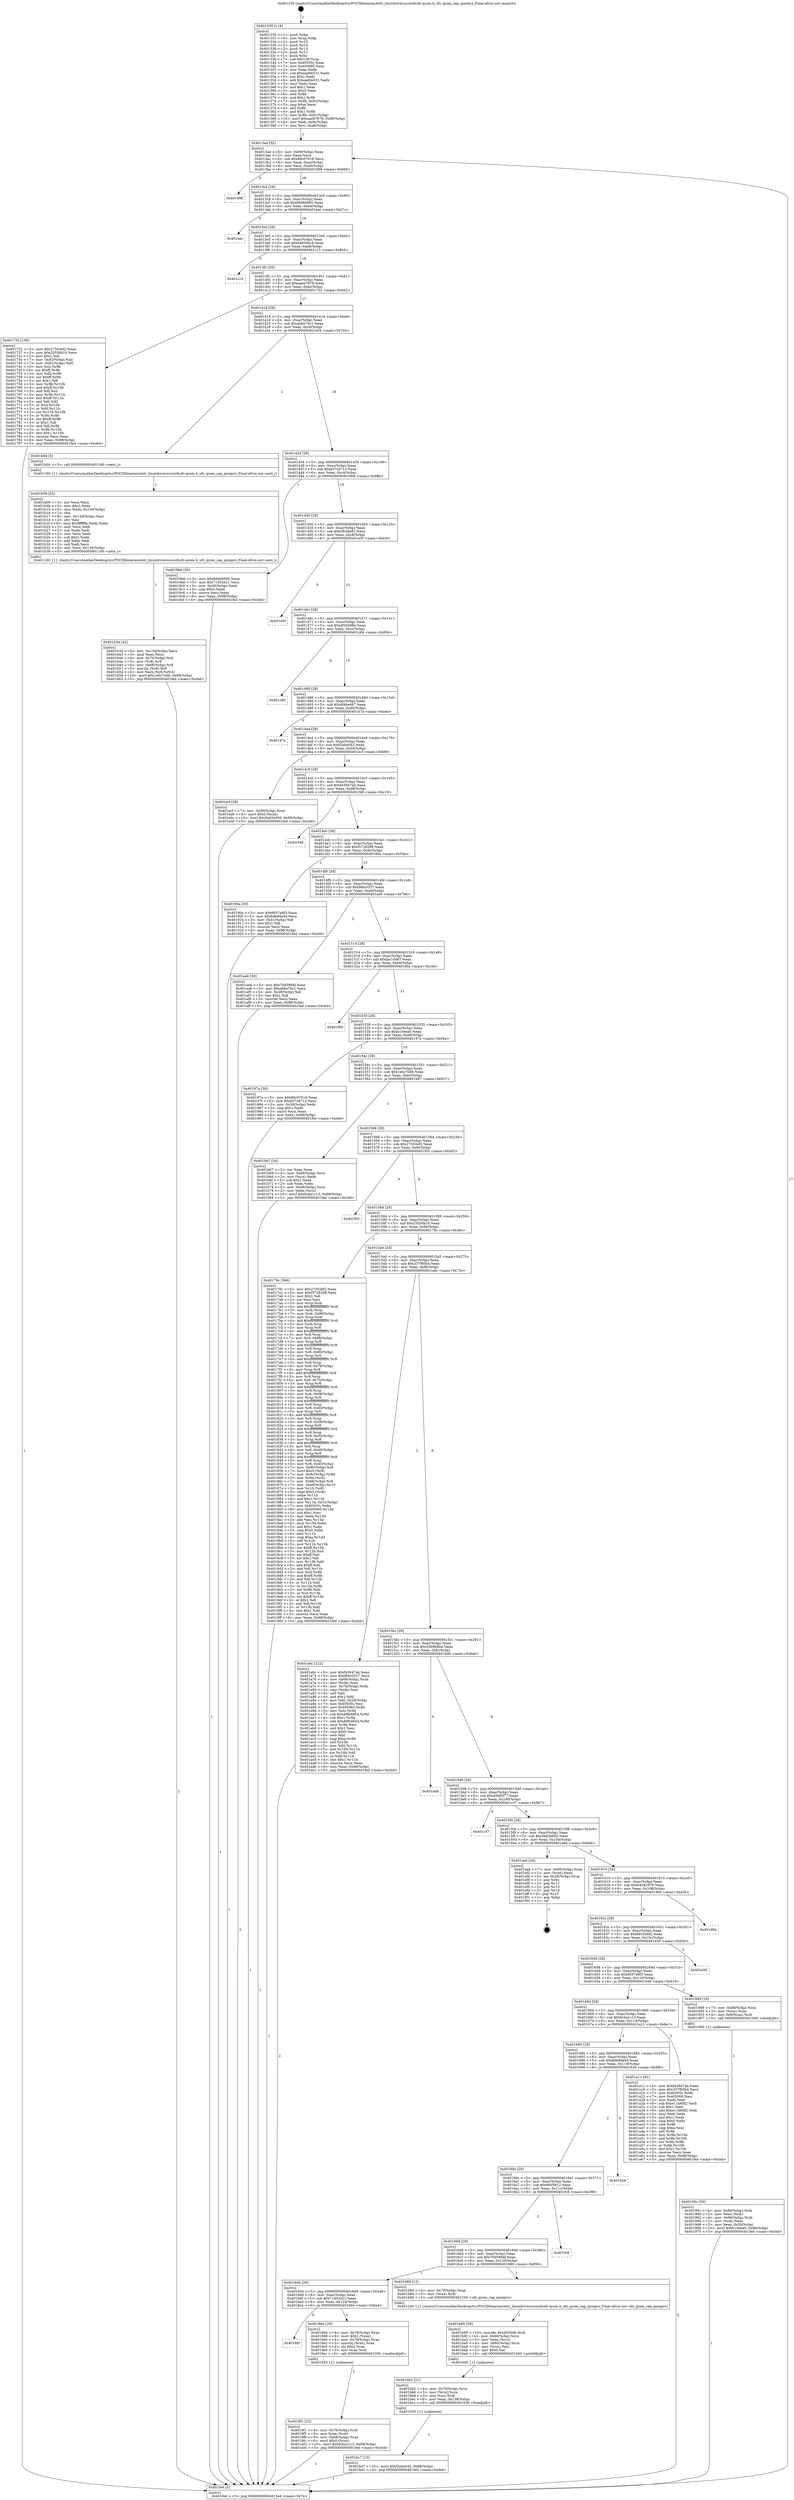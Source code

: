 digraph "0x401330" {
  label = "0x401330 (/mnt/c/Users/mathe/Desktop/tcc/POCII/binaries/extr_linuxdriversscsiufsufs-qcom.h_ufs_qcom_cap_qunipro_Final-ollvm.out::main(0))"
  labelloc = "t"
  node[shape=record]

  Entry [label="",width=0.3,height=0.3,shape=circle,fillcolor=black,style=filled]
  "0x4013a4" [label="{
     0x4013a4 [32]\l
     | [instrs]\l
     &nbsp;&nbsp;0x4013a4 \<+6\>: mov -0x98(%rbp),%eax\l
     &nbsp;&nbsp;0x4013aa \<+2\>: mov %eax,%ecx\l
     &nbsp;&nbsp;0x4013ac \<+6\>: sub $0x89c07616,%ecx\l
     &nbsp;&nbsp;0x4013b2 \<+6\>: mov %eax,-0xac(%rbp)\l
     &nbsp;&nbsp;0x4013b8 \<+6\>: mov %ecx,-0xb0(%rbp)\l
     &nbsp;&nbsp;0x4013be \<+6\>: je 0000000000401998 \<main+0x668\>\l
  }"]
  "0x401998" [label="{
     0x401998\l
  }", style=dashed]
  "0x4013c4" [label="{
     0x4013c4 [28]\l
     | [instrs]\l
     &nbsp;&nbsp;0x4013c4 \<+5\>: jmp 00000000004013c9 \<main+0x99\>\l
     &nbsp;&nbsp;0x4013c9 \<+6\>: mov -0xac(%rbp),%eax\l
     &nbsp;&nbsp;0x4013cf \<+5\>: sub $0x89d66685,%eax\l
     &nbsp;&nbsp;0x4013d4 \<+6\>: mov %eax,-0xb4(%rbp)\l
     &nbsp;&nbsp;0x4013da \<+6\>: je 0000000000401eac \<main+0xb7c\>\l
  }"]
  Exit [label="",width=0.3,height=0.3,shape=circle,fillcolor=black,style=filled,peripheries=2]
  "0x401eac" [label="{
     0x401eac\l
  }", style=dashed]
  "0x4013e0" [label="{
     0x4013e0 [28]\l
     | [instrs]\l
     &nbsp;&nbsp;0x4013e0 \<+5\>: jmp 00000000004013e5 \<main+0xb5\>\l
     &nbsp;&nbsp;0x4013e5 \<+6\>: mov -0xac(%rbp),%eax\l
     &nbsp;&nbsp;0x4013eb \<+5\>: sub $0x94830bc4,%eax\l
     &nbsp;&nbsp;0x4013f0 \<+6\>: mov %eax,-0xb8(%rbp)\l
     &nbsp;&nbsp;0x4013f6 \<+6\>: je 0000000000401c13 \<main+0x8e3\>\l
  }"]
  "0x401bc7" [label="{
     0x401bc7 [15]\l
     | [instrs]\l
     &nbsp;&nbsp;0x401bc7 \<+10\>: movl $0xf2ebe043,-0x98(%rbp)\l
     &nbsp;&nbsp;0x401bd1 \<+5\>: jmp 0000000000401fed \<main+0xcbd\>\l
  }"]
  "0x401c13" [label="{
     0x401c13\l
  }", style=dashed]
  "0x4013fc" [label="{
     0x4013fc [28]\l
     | [instrs]\l
     &nbsp;&nbsp;0x4013fc \<+5\>: jmp 0000000000401401 \<main+0xd1\>\l
     &nbsp;&nbsp;0x401401 \<+6\>: mov -0xac(%rbp),%eax\l
     &nbsp;&nbsp;0x401407 \<+5\>: sub $0xaaeb7678,%eax\l
     &nbsp;&nbsp;0x40140c \<+6\>: mov %eax,-0xbc(%rbp)\l
     &nbsp;&nbsp;0x401412 \<+6\>: je 0000000000401732 \<main+0x402\>\l
  }"]
  "0x401bb2" [label="{
     0x401bb2 [21]\l
     | [instrs]\l
     &nbsp;&nbsp;0x401bb2 \<+4\>: mov -0x70(%rbp),%rcx\l
     &nbsp;&nbsp;0x401bb6 \<+3\>: mov (%rcx),%rcx\l
     &nbsp;&nbsp;0x401bb9 \<+3\>: mov %rcx,%rdi\l
     &nbsp;&nbsp;0x401bbc \<+6\>: mov %eax,-0x138(%rbp)\l
     &nbsp;&nbsp;0x401bc2 \<+5\>: call 0000000000401030 \<free@plt\>\l
     | [calls]\l
     &nbsp;&nbsp;0x401030 \{1\} (unknown)\l
  }"]
  "0x401732" [label="{
     0x401732 [106]\l
     | [instrs]\l
     &nbsp;&nbsp;0x401732 \<+5\>: mov $0x27303ef2,%eax\l
     &nbsp;&nbsp;0x401737 \<+5\>: mov $0x33556b10,%ecx\l
     &nbsp;&nbsp;0x40173c \<+2\>: mov $0x1,%dl\l
     &nbsp;&nbsp;0x40173e \<+7\>: mov -0x92(%rbp),%sil\l
     &nbsp;&nbsp;0x401745 \<+7\>: mov -0x91(%rbp),%dil\l
     &nbsp;&nbsp;0x40174c \<+3\>: mov %sil,%r8b\l
     &nbsp;&nbsp;0x40174f \<+4\>: xor $0xff,%r8b\l
     &nbsp;&nbsp;0x401753 \<+3\>: mov %dil,%r9b\l
     &nbsp;&nbsp;0x401756 \<+4\>: xor $0xff,%r9b\l
     &nbsp;&nbsp;0x40175a \<+3\>: xor $0x1,%dl\l
     &nbsp;&nbsp;0x40175d \<+3\>: mov %r8b,%r10b\l
     &nbsp;&nbsp;0x401760 \<+4\>: and $0xff,%r10b\l
     &nbsp;&nbsp;0x401764 \<+3\>: and %dl,%sil\l
     &nbsp;&nbsp;0x401767 \<+3\>: mov %r9b,%r11b\l
     &nbsp;&nbsp;0x40176a \<+4\>: and $0xff,%r11b\l
     &nbsp;&nbsp;0x40176e \<+3\>: and %dl,%dil\l
     &nbsp;&nbsp;0x401771 \<+3\>: or %sil,%r10b\l
     &nbsp;&nbsp;0x401774 \<+3\>: or %dil,%r11b\l
     &nbsp;&nbsp;0x401777 \<+3\>: xor %r11b,%r10b\l
     &nbsp;&nbsp;0x40177a \<+3\>: or %r9b,%r8b\l
     &nbsp;&nbsp;0x40177d \<+4\>: xor $0xff,%r8b\l
     &nbsp;&nbsp;0x401781 \<+3\>: or $0x1,%dl\l
     &nbsp;&nbsp;0x401784 \<+3\>: and %dl,%r8b\l
     &nbsp;&nbsp;0x401787 \<+3\>: or %r8b,%r10b\l
     &nbsp;&nbsp;0x40178a \<+4\>: test $0x1,%r10b\l
     &nbsp;&nbsp;0x40178e \<+3\>: cmovne %ecx,%eax\l
     &nbsp;&nbsp;0x401791 \<+6\>: mov %eax,-0x98(%rbp)\l
     &nbsp;&nbsp;0x401797 \<+5\>: jmp 0000000000401fed \<main+0xcbd\>\l
  }"]
  "0x401418" [label="{
     0x401418 [28]\l
     | [instrs]\l
     &nbsp;&nbsp;0x401418 \<+5\>: jmp 000000000040141d \<main+0xed\>\l
     &nbsp;&nbsp;0x40141d \<+6\>: mov -0xac(%rbp),%eax\l
     &nbsp;&nbsp;0x401423 \<+5\>: sub $0xab6e76c1,%eax\l
     &nbsp;&nbsp;0x401428 \<+6\>: mov %eax,-0xc0(%rbp)\l
     &nbsp;&nbsp;0x40142e \<+6\>: je 0000000000401b04 \<main+0x7d4\>\l
  }"]
  "0x401fed" [label="{
     0x401fed [5]\l
     | [instrs]\l
     &nbsp;&nbsp;0x401fed \<+5\>: jmp 00000000004013a4 \<main+0x74\>\l
  }"]
  "0x401330" [label="{
     0x401330 [116]\l
     | [instrs]\l
     &nbsp;&nbsp;0x401330 \<+1\>: push %rbp\l
     &nbsp;&nbsp;0x401331 \<+3\>: mov %rsp,%rbp\l
     &nbsp;&nbsp;0x401334 \<+2\>: push %r15\l
     &nbsp;&nbsp;0x401336 \<+2\>: push %r14\l
     &nbsp;&nbsp;0x401338 \<+2\>: push %r13\l
     &nbsp;&nbsp;0x40133a \<+2\>: push %r12\l
     &nbsp;&nbsp;0x40133c \<+1\>: push %rbx\l
     &nbsp;&nbsp;0x40133d \<+7\>: sub $0x138,%rsp\l
     &nbsp;&nbsp;0x401344 \<+7\>: mov 0x40505c,%eax\l
     &nbsp;&nbsp;0x40134b \<+7\>: mov 0x405060,%ecx\l
     &nbsp;&nbsp;0x401352 \<+2\>: mov %eax,%edx\l
     &nbsp;&nbsp;0x401354 \<+6\>: sub $0xead0e531,%edx\l
     &nbsp;&nbsp;0x40135a \<+3\>: sub $0x1,%edx\l
     &nbsp;&nbsp;0x40135d \<+6\>: add $0xead0e531,%edx\l
     &nbsp;&nbsp;0x401363 \<+3\>: imul %edx,%eax\l
     &nbsp;&nbsp;0x401366 \<+3\>: and $0x1,%eax\l
     &nbsp;&nbsp;0x401369 \<+3\>: cmp $0x0,%eax\l
     &nbsp;&nbsp;0x40136c \<+4\>: sete %r8b\l
     &nbsp;&nbsp;0x401370 \<+4\>: and $0x1,%r8b\l
     &nbsp;&nbsp;0x401374 \<+7\>: mov %r8b,-0x92(%rbp)\l
     &nbsp;&nbsp;0x40137b \<+3\>: cmp $0xa,%ecx\l
     &nbsp;&nbsp;0x40137e \<+4\>: setl %r8b\l
     &nbsp;&nbsp;0x401382 \<+4\>: and $0x1,%r8b\l
     &nbsp;&nbsp;0x401386 \<+7\>: mov %r8b,-0x91(%rbp)\l
     &nbsp;&nbsp;0x40138d \<+10\>: movl $0xaaeb7678,-0x98(%rbp)\l
     &nbsp;&nbsp;0x401397 \<+6\>: mov %edi,-0x9c(%rbp)\l
     &nbsp;&nbsp;0x40139d \<+7\>: mov %rsi,-0xa8(%rbp)\l
  }"]
  "0x401b95" [label="{
     0x401b95 [29]\l
     | [instrs]\l
     &nbsp;&nbsp;0x401b95 \<+10\>: movabs $0x4030d6,%rdi\l
     &nbsp;&nbsp;0x401b9f \<+4\>: mov -0x60(%rbp),%rcx\l
     &nbsp;&nbsp;0x401ba3 \<+2\>: mov %eax,(%rcx)\l
     &nbsp;&nbsp;0x401ba5 \<+4\>: mov -0x60(%rbp),%rcx\l
     &nbsp;&nbsp;0x401ba9 \<+2\>: mov (%rcx),%esi\l
     &nbsp;&nbsp;0x401bab \<+2\>: mov $0x0,%al\l
     &nbsp;&nbsp;0x401bad \<+5\>: call 0000000000401040 \<printf@plt\>\l
     | [calls]\l
     &nbsp;&nbsp;0x401040 \{1\} (unknown)\l
  }"]
  "0x401b04" [label="{
     0x401b04 [5]\l
     | [instrs]\l
     &nbsp;&nbsp;0x401b04 \<+5\>: call 0000000000401160 \<next_i\>\l
     | [calls]\l
     &nbsp;&nbsp;0x401160 \{1\} (/mnt/c/Users/mathe/Desktop/tcc/POCII/binaries/extr_linuxdriversscsiufsufs-qcom.h_ufs_qcom_cap_qunipro_Final-ollvm.out::next_i)\l
  }"]
  "0x401434" [label="{
     0x401434 [28]\l
     | [instrs]\l
     &nbsp;&nbsp;0x401434 \<+5\>: jmp 0000000000401439 \<main+0x109\>\l
     &nbsp;&nbsp;0x401439 \<+6\>: mov -0xac(%rbp),%eax\l
     &nbsp;&nbsp;0x40143f \<+5\>: sub $0xb57cd713,%eax\l
     &nbsp;&nbsp;0x401444 \<+6\>: mov %eax,-0xc4(%rbp)\l
     &nbsp;&nbsp;0x40144a \<+6\>: je 00000000004019b6 \<main+0x686\>\l
  }"]
  "0x401b3d" [label="{
     0x401b3d [42]\l
     | [instrs]\l
     &nbsp;&nbsp;0x401b3d \<+6\>: mov -0x134(%rbp),%ecx\l
     &nbsp;&nbsp;0x401b43 \<+3\>: imul %eax,%ecx\l
     &nbsp;&nbsp;0x401b46 \<+4\>: mov -0x70(%rbp),%r8\l
     &nbsp;&nbsp;0x401b4a \<+3\>: mov (%r8),%r8\l
     &nbsp;&nbsp;0x401b4d \<+4\>: mov -0x68(%rbp),%r9\l
     &nbsp;&nbsp;0x401b51 \<+3\>: movslq (%r9),%r9\l
     &nbsp;&nbsp;0x401b54 \<+4\>: mov %ecx,(%r8,%r9,4)\l
     &nbsp;&nbsp;0x401b58 \<+10\>: movl $0x1e6c70d6,-0x98(%rbp)\l
     &nbsp;&nbsp;0x401b62 \<+5\>: jmp 0000000000401fed \<main+0xcbd\>\l
  }"]
  "0x4019b6" [label="{
     0x4019b6 [30]\l
     | [instrs]\l
     &nbsp;&nbsp;0x4019b6 \<+5\>: mov $0x89d66685,%eax\l
     &nbsp;&nbsp;0x4019bb \<+5\>: mov $0x71452e21,%ecx\l
     &nbsp;&nbsp;0x4019c0 \<+3\>: mov -0x30(%rbp),%edx\l
     &nbsp;&nbsp;0x4019c3 \<+3\>: cmp $0x0,%edx\l
     &nbsp;&nbsp;0x4019c6 \<+3\>: cmove %ecx,%eax\l
     &nbsp;&nbsp;0x4019c9 \<+6\>: mov %eax,-0x98(%rbp)\l
     &nbsp;&nbsp;0x4019cf \<+5\>: jmp 0000000000401fed \<main+0xcbd\>\l
  }"]
  "0x401450" [label="{
     0x401450 [28]\l
     | [instrs]\l
     &nbsp;&nbsp;0x401450 \<+5\>: jmp 0000000000401455 \<main+0x125\>\l
     &nbsp;&nbsp;0x401455 \<+6\>: mov -0xac(%rbp),%eax\l
     &nbsp;&nbsp;0x40145b \<+5\>: sub $0xcfb3da81,%eax\l
     &nbsp;&nbsp;0x401460 \<+6\>: mov %eax,-0xc8(%rbp)\l
     &nbsp;&nbsp;0x401466 \<+6\>: je 0000000000401e5f \<main+0xb2f\>\l
  }"]
  "0x401b09" [label="{
     0x401b09 [52]\l
     | [instrs]\l
     &nbsp;&nbsp;0x401b09 \<+2\>: xor %ecx,%ecx\l
     &nbsp;&nbsp;0x401b0b \<+5\>: mov $0x2,%edx\l
     &nbsp;&nbsp;0x401b10 \<+6\>: mov %edx,-0x130(%rbp)\l
     &nbsp;&nbsp;0x401b16 \<+1\>: cltd\l
     &nbsp;&nbsp;0x401b17 \<+6\>: mov -0x130(%rbp),%esi\l
     &nbsp;&nbsp;0x401b1d \<+2\>: idiv %esi\l
     &nbsp;&nbsp;0x401b1f \<+6\>: imul $0xfffffffe,%edx,%edx\l
     &nbsp;&nbsp;0x401b25 \<+2\>: mov %ecx,%edi\l
     &nbsp;&nbsp;0x401b27 \<+2\>: sub %edx,%edi\l
     &nbsp;&nbsp;0x401b29 \<+2\>: mov %ecx,%edx\l
     &nbsp;&nbsp;0x401b2b \<+3\>: sub $0x1,%edx\l
     &nbsp;&nbsp;0x401b2e \<+2\>: add %edx,%edi\l
     &nbsp;&nbsp;0x401b30 \<+2\>: sub %edi,%ecx\l
     &nbsp;&nbsp;0x401b32 \<+6\>: mov %ecx,-0x134(%rbp)\l
     &nbsp;&nbsp;0x401b38 \<+5\>: call 0000000000401160 \<next_i\>\l
     | [calls]\l
     &nbsp;&nbsp;0x401160 \{1\} (/mnt/c/Users/mathe/Desktop/tcc/POCII/binaries/extr_linuxdriversscsiufsufs-qcom.h_ufs_qcom_cap_qunipro_Final-ollvm.out::next_i)\l
  }"]
  "0x401e5f" [label="{
     0x401e5f\l
  }", style=dashed]
  "0x40146c" [label="{
     0x40146c [28]\l
     | [instrs]\l
     &nbsp;&nbsp;0x40146c \<+5\>: jmp 0000000000401471 \<main+0x141\>\l
     &nbsp;&nbsp;0x401471 \<+6\>: mov -0xac(%rbp),%eax\l
     &nbsp;&nbsp;0x401477 \<+5\>: sub $0xdf35498e,%eax\l
     &nbsp;&nbsp;0x40147c \<+6\>: mov %eax,-0xcc(%rbp)\l
     &nbsp;&nbsp;0x401482 \<+6\>: je 0000000000401c8d \<main+0x95d\>\l
  }"]
  "0x4019f1" [label="{
     0x4019f1 [32]\l
     | [instrs]\l
     &nbsp;&nbsp;0x4019f1 \<+4\>: mov -0x70(%rbp),%rdi\l
     &nbsp;&nbsp;0x4019f5 \<+3\>: mov %rax,(%rdi)\l
     &nbsp;&nbsp;0x4019f8 \<+4\>: mov -0x68(%rbp),%rax\l
     &nbsp;&nbsp;0x4019fc \<+6\>: movl $0x0,(%rax)\l
     &nbsp;&nbsp;0x401a02 \<+10\>: movl $0x6cba1c13,-0x98(%rbp)\l
     &nbsp;&nbsp;0x401a0c \<+5\>: jmp 0000000000401fed \<main+0xcbd\>\l
  }"]
  "0x401c8d" [label="{
     0x401c8d\l
  }", style=dashed]
  "0x401488" [label="{
     0x401488 [28]\l
     | [instrs]\l
     &nbsp;&nbsp;0x401488 \<+5\>: jmp 000000000040148d \<main+0x15d\>\l
     &nbsp;&nbsp;0x40148d \<+6\>: mov -0xac(%rbp),%eax\l
     &nbsp;&nbsp;0x401493 \<+5\>: sub $0xdf46e467,%eax\l
     &nbsp;&nbsp;0x401498 \<+6\>: mov %eax,-0xd0(%rbp)\l
     &nbsp;&nbsp;0x40149e \<+6\>: je 0000000000401d7a \<main+0xa4a\>\l
  }"]
  "0x4016f0" [label="{
     0x4016f0\l
  }", style=dashed]
  "0x401d7a" [label="{
     0x401d7a\l
  }", style=dashed]
  "0x4014a4" [label="{
     0x4014a4 [28]\l
     | [instrs]\l
     &nbsp;&nbsp;0x4014a4 \<+5\>: jmp 00000000004014a9 \<main+0x179\>\l
     &nbsp;&nbsp;0x4014a9 \<+6\>: mov -0xac(%rbp),%eax\l
     &nbsp;&nbsp;0x4014af \<+5\>: sub $0xf2ebe043,%eax\l
     &nbsp;&nbsp;0x4014b4 \<+6\>: mov %eax,-0xd4(%rbp)\l
     &nbsp;&nbsp;0x4014ba \<+6\>: je 0000000000401ecf \<main+0xb9f\>\l
  }"]
  "0x4019d4" [label="{
     0x4019d4 [29]\l
     | [instrs]\l
     &nbsp;&nbsp;0x4019d4 \<+4\>: mov -0x78(%rbp),%rax\l
     &nbsp;&nbsp;0x4019d8 \<+6\>: movl $0x1,(%rax)\l
     &nbsp;&nbsp;0x4019de \<+4\>: mov -0x78(%rbp),%rax\l
     &nbsp;&nbsp;0x4019e2 \<+3\>: movslq (%rax),%rax\l
     &nbsp;&nbsp;0x4019e5 \<+4\>: shl $0x2,%rax\l
     &nbsp;&nbsp;0x4019e9 \<+3\>: mov %rax,%rdi\l
     &nbsp;&nbsp;0x4019ec \<+5\>: call 0000000000401050 \<malloc@plt\>\l
     | [calls]\l
     &nbsp;&nbsp;0x401050 \{1\} (unknown)\l
  }"]
  "0x401ecf" [label="{
     0x401ecf [28]\l
     | [instrs]\l
     &nbsp;&nbsp;0x401ecf \<+7\>: mov -0x90(%rbp),%rax\l
     &nbsp;&nbsp;0x401ed6 \<+6\>: movl $0x0,(%rax)\l
     &nbsp;&nbsp;0x401edc \<+10\>: movl $0x5ed3e950,-0x98(%rbp)\l
     &nbsp;&nbsp;0x401ee6 \<+5\>: jmp 0000000000401fed \<main+0xcbd\>\l
  }"]
  "0x4014c0" [label="{
     0x4014c0 [28]\l
     | [instrs]\l
     &nbsp;&nbsp;0x4014c0 \<+5\>: jmp 00000000004014c5 \<main+0x195\>\l
     &nbsp;&nbsp;0x4014c5 \<+6\>: mov -0xac(%rbp),%eax\l
     &nbsp;&nbsp;0x4014cb \<+5\>: sub $0xf43647ab,%eax\l
     &nbsp;&nbsp;0x4014d0 \<+6\>: mov %eax,-0xd8(%rbp)\l
     &nbsp;&nbsp;0x4014d6 \<+6\>: je 0000000000401f48 \<main+0xc18\>\l
  }"]
  "0x4016d4" [label="{
     0x4016d4 [28]\l
     | [instrs]\l
     &nbsp;&nbsp;0x4016d4 \<+5\>: jmp 00000000004016d9 \<main+0x3a9\>\l
     &nbsp;&nbsp;0x4016d9 \<+6\>: mov -0xac(%rbp),%eax\l
     &nbsp;&nbsp;0x4016df \<+5\>: sub $0x71452e21,%eax\l
     &nbsp;&nbsp;0x4016e4 \<+6\>: mov %eax,-0x124(%rbp)\l
     &nbsp;&nbsp;0x4016ea \<+6\>: je 00000000004019d4 \<main+0x6a4\>\l
  }"]
  "0x401f48" [label="{
     0x401f48\l
  }", style=dashed]
  "0x4014dc" [label="{
     0x4014dc [28]\l
     | [instrs]\l
     &nbsp;&nbsp;0x4014dc \<+5\>: jmp 00000000004014e1 \<main+0x1b1\>\l
     &nbsp;&nbsp;0x4014e1 \<+6\>: mov -0xac(%rbp),%eax\l
     &nbsp;&nbsp;0x4014e7 \<+5\>: sub $0xf5728298,%eax\l
     &nbsp;&nbsp;0x4014ec \<+6\>: mov %eax,-0xdc(%rbp)\l
     &nbsp;&nbsp;0x4014f2 \<+6\>: je 000000000040190a \<main+0x5da\>\l
  }"]
  "0x401b89" [label="{
     0x401b89 [12]\l
     | [instrs]\l
     &nbsp;&nbsp;0x401b89 \<+4\>: mov -0x70(%rbp),%rax\l
     &nbsp;&nbsp;0x401b8d \<+3\>: mov (%rax),%rdi\l
     &nbsp;&nbsp;0x401b90 \<+5\>: call 0000000000401240 \<ufs_qcom_cap_qunipro\>\l
     | [calls]\l
     &nbsp;&nbsp;0x401240 \{1\} (/mnt/c/Users/mathe/Desktop/tcc/POCII/binaries/extr_linuxdriversscsiufsufs-qcom.h_ufs_qcom_cap_qunipro_Final-ollvm.out::ufs_qcom_cap_qunipro)\l
  }"]
  "0x40190a" [label="{
     0x40190a [30]\l
     | [instrs]\l
     &nbsp;&nbsp;0x40190a \<+5\>: mov $0x6937a9f3,%eax\l
     &nbsp;&nbsp;0x40190f \<+5\>: mov $0x6db8da44,%ecx\l
     &nbsp;&nbsp;0x401914 \<+3\>: mov -0x31(%rbp),%dl\l
     &nbsp;&nbsp;0x401917 \<+3\>: test $0x1,%dl\l
     &nbsp;&nbsp;0x40191a \<+3\>: cmovne %ecx,%eax\l
     &nbsp;&nbsp;0x40191d \<+6\>: mov %eax,-0x98(%rbp)\l
     &nbsp;&nbsp;0x401923 \<+5\>: jmp 0000000000401fed \<main+0xcbd\>\l
  }"]
  "0x4014f8" [label="{
     0x4014f8 [28]\l
     | [instrs]\l
     &nbsp;&nbsp;0x4014f8 \<+5\>: jmp 00000000004014fd \<main+0x1cd\>\l
     &nbsp;&nbsp;0x4014fd \<+6\>: mov -0xac(%rbp),%eax\l
     &nbsp;&nbsp;0x401503 \<+5\>: sub $0xf66c0337,%eax\l
     &nbsp;&nbsp;0x401508 \<+6\>: mov %eax,-0xe0(%rbp)\l
     &nbsp;&nbsp;0x40150e \<+6\>: je 0000000000401ae6 \<main+0x7b6\>\l
  }"]
  "0x4016b8" [label="{
     0x4016b8 [28]\l
     | [instrs]\l
     &nbsp;&nbsp;0x4016b8 \<+5\>: jmp 00000000004016bd \<main+0x38d\>\l
     &nbsp;&nbsp;0x4016bd \<+6\>: mov -0xac(%rbp),%eax\l
     &nbsp;&nbsp;0x4016c3 \<+5\>: sub $0x7045994f,%eax\l
     &nbsp;&nbsp;0x4016c8 \<+6\>: mov %eax,-0x120(%rbp)\l
     &nbsp;&nbsp;0x4016ce \<+6\>: je 0000000000401b89 \<main+0x859\>\l
  }"]
  "0x401ae6" [label="{
     0x401ae6 [30]\l
     | [instrs]\l
     &nbsp;&nbsp;0x401ae6 \<+5\>: mov $0x7045994f,%eax\l
     &nbsp;&nbsp;0x401aeb \<+5\>: mov $0xab6e76c1,%ecx\l
     &nbsp;&nbsp;0x401af0 \<+3\>: mov -0x29(%rbp),%dl\l
     &nbsp;&nbsp;0x401af3 \<+3\>: test $0x1,%dl\l
     &nbsp;&nbsp;0x401af6 \<+3\>: cmovne %ecx,%eax\l
     &nbsp;&nbsp;0x401af9 \<+6\>: mov %eax,-0x98(%rbp)\l
     &nbsp;&nbsp;0x401aff \<+5\>: jmp 0000000000401fed \<main+0xcbd\>\l
  }"]
  "0x401514" [label="{
     0x401514 [28]\l
     | [instrs]\l
     &nbsp;&nbsp;0x401514 \<+5\>: jmp 0000000000401519 \<main+0x1e9\>\l
     &nbsp;&nbsp;0x401519 \<+6\>: mov -0xac(%rbp),%eax\l
     &nbsp;&nbsp;0x40151f \<+5\>: sub $0xfac10d67,%eax\l
     &nbsp;&nbsp;0x401524 \<+6\>: mov %eax,-0xe4(%rbp)\l
     &nbsp;&nbsp;0x40152a \<+6\>: je 0000000000401f6d \<main+0xc3d\>\l
  }"]
  "0x401fc8" [label="{
     0x401fc8\l
  }", style=dashed]
  "0x401f6d" [label="{
     0x401f6d\l
  }", style=dashed]
  "0x401530" [label="{
     0x401530 [28]\l
     | [instrs]\l
     &nbsp;&nbsp;0x401530 \<+5\>: jmp 0000000000401535 \<main+0x205\>\l
     &nbsp;&nbsp;0x401535 \<+6\>: mov -0xac(%rbp),%eax\l
     &nbsp;&nbsp;0x40153b \<+5\>: sub $0xb10eea0,%eax\l
     &nbsp;&nbsp;0x401540 \<+6\>: mov %eax,-0xe8(%rbp)\l
     &nbsp;&nbsp;0x401546 \<+6\>: je 000000000040197a \<main+0x64a\>\l
  }"]
  "0x40169c" [label="{
     0x40169c [28]\l
     | [instrs]\l
     &nbsp;&nbsp;0x40169c \<+5\>: jmp 00000000004016a1 \<main+0x371\>\l
     &nbsp;&nbsp;0x4016a1 \<+6\>: mov -0xac(%rbp),%eax\l
     &nbsp;&nbsp;0x4016a7 \<+5\>: sub $0x6fcf5812,%eax\l
     &nbsp;&nbsp;0x4016ac \<+6\>: mov %eax,-0x11c(%rbp)\l
     &nbsp;&nbsp;0x4016b2 \<+6\>: je 0000000000401fc8 \<main+0xc98\>\l
  }"]
  "0x40197a" [label="{
     0x40197a [30]\l
     | [instrs]\l
     &nbsp;&nbsp;0x40197a \<+5\>: mov $0x89c07616,%eax\l
     &nbsp;&nbsp;0x40197f \<+5\>: mov $0xb57cd713,%ecx\l
     &nbsp;&nbsp;0x401984 \<+3\>: mov -0x30(%rbp),%edx\l
     &nbsp;&nbsp;0x401987 \<+3\>: cmp $0x1,%edx\l
     &nbsp;&nbsp;0x40198a \<+3\>: cmovl %ecx,%eax\l
     &nbsp;&nbsp;0x40198d \<+6\>: mov %eax,-0x98(%rbp)\l
     &nbsp;&nbsp;0x401993 \<+5\>: jmp 0000000000401fed \<main+0xcbd\>\l
  }"]
  "0x40154c" [label="{
     0x40154c [28]\l
     | [instrs]\l
     &nbsp;&nbsp;0x40154c \<+5\>: jmp 0000000000401551 \<main+0x221\>\l
     &nbsp;&nbsp;0x401551 \<+6\>: mov -0xac(%rbp),%eax\l
     &nbsp;&nbsp;0x401557 \<+5\>: sub $0x1e6c70d6,%eax\l
     &nbsp;&nbsp;0x40155c \<+6\>: mov %eax,-0xec(%rbp)\l
     &nbsp;&nbsp;0x401562 \<+6\>: je 0000000000401b67 \<main+0x837\>\l
  }"]
  "0x401928" [label="{
     0x401928\l
  }", style=dashed]
  "0x401b67" [label="{
     0x401b67 [34]\l
     | [instrs]\l
     &nbsp;&nbsp;0x401b67 \<+2\>: xor %eax,%eax\l
     &nbsp;&nbsp;0x401b69 \<+4\>: mov -0x68(%rbp),%rcx\l
     &nbsp;&nbsp;0x401b6d \<+2\>: mov (%rcx),%edx\l
     &nbsp;&nbsp;0x401b6f \<+3\>: sub $0x1,%eax\l
     &nbsp;&nbsp;0x401b72 \<+2\>: sub %eax,%edx\l
     &nbsp;&nbsp;0x401b74 \<+4\>: mov -0x68(%rbp),%rcx\l
     &nbsp;&nbsp;0x401b78 \<+2\>: mov %edx,(%rcx)\l
     &nbsp;&nbsp;0x401b7a \<+10\>: movl $0x6cba1c13,-0x98(%rbp)\l
     &nbsp;&nbsp;0x401b84 \<+5\>: jmp 0000000000401fed \<main+0xcbd\>\l
  }"]
  "0x401568" [label="{
     0x401568 [28]\l
     | [instrs]\l
     &nbsp;&nbsp;0x401568 \<+5\>: jmp 000000000040156d \<main+0x23d\>\l
     &nbsp;&nbsp;0x40156d \<+6\>: mov -0xac(%rbp),%eax\l
     &nbsp;&nbsp;0x401573 \<+5\>: sub $0x27303ef2,%eax\l
     &nbsp;&nbsp;0x401578 \<+6\>: mov %eax,-0xf0(%rbp)\l
     &nbsp;&nbsp;0x40157e \<+6\>: je 0000000000401f03 \<main+0xbd3\>\l
  }"]
  "0x401680" [label="{
     0x401680 [28]\l
     | [instrs]\l
     &nbsp;&nbsp;0x401680 \<+5\>: jmp 0000000000401685 \<main+0x355\>\l
     &nbsp;&nbsp;0x401685 \<+6\>: mov -0xac(%rbp),%eax\l
     &nbsp;&nbsp;0x40168b \<+5\>: sub $0x6db8da44,%eax\l
     &nbsp;&nbsp;0x401690 \<+6\>: mov %eax,-0x118(%rbp)\l
     &nbsp;&nbsp;0x401696 \<+6\>: je 0000000000401928 \<main+0x5f8\>\l
  }"]
  "0x401f03" [label="{
     0x401f03\l
  }", style=dashed]
  "0x401584" [label="{
     0x401584 [28]\l
     | [instrs]\l
     &nbsp;&nbsp;0x401584 \<+5\>: jmp 0000000000401589 \<main+0x259\>\l
     &nbsp;&nbsp;0x401589 \<+6\>: mov -0xac(%rbp),%eax\l
     &nbsp;&nbsp;0x40158f \<+5\>: sub $0x33556b10,%eax\l
     &nbsp;&nbsp;0x401594 \<+6\>: mov %eax,-0xf4(%rbp)\l
     &nbsp;&nbsp;0x40159a \<+6\>: je 000000000040179c \<main+0x46c\>\l
  }"]
  "0x401a11" [label="{
     0x401a11 [91]\l
     | [instrs]\l
     &nbsp;&nbsp;0x401a11 \<+5\>: mov $0xf43647ab,%eax\l
     &nbsp;&nbsp;0x401a16 \<+5\>: mov $0x337f60b4,%ecx\l
     &nbsp;&nbsp;0x401a1b \<+7\>: mov 0x40505c,%edx\l
     &nbsp;&nbsp;0x401a22 \<+7\>: mov 0x405060,%esi\l
     &nbsp;&nbsp;0x401a29 \<+2\>: mov %edx,%edi\l
     &nbsp;&nbsp;0x401a2b \<+6\>: sub $0xe11b60f2,%edi\l
     &nbsp;&nbsp;0x401a31 \<+3\>: sub $0x1,%edi\l
     &nbsp;&nbsp;0x401a34 \<+6\>: add $0xe11b60f2,%edi\l
     &nbsp;&nbsp;0x401a3a \<+3\>: imul %edi,%edx\l
     &nbsp;&nbsp;0x401a3d \<+3\>: and $0x1,%edx\l
     &nbsp;&nbsp;0x401a40 \<+3\>: cmp $0x0,%edx\l
     &nbsp;&nbsp;0x401a43 \<+4\>: sete %r8b\l
     &nbsp;&nbsp;0x401a47 \<+3\>: cmp $0xa,%esi\l
     &nbsp;&nbsp;0x401a4a \<+4\>: setl %r9b\l
     &nbsp;&nbsp;0x401a4e \<+3\>: mov %r8b,%r10b\l
     &nbsp;&nbsp;0x401a51 \<+3\>: and %r9b,%r10b\l
     &nbsp;&nbsp;0x401a54 \<+3\>: xor %r9b,%r8b\l
     &nbsp;&nbsp;0x401a57 \<+3\>: or %r8b,%r10b\l
     &nbsp;&nbsp;0x401a5a \<+4\>: test $0x1,%r10b\l
     &nbsp;&nbsp;0x401a5e \<+3\>: cmovne %ecx,%eax\l
     &nbsp;&nbsp;0x401a61 \<+6\>: mov %eax,-0x98(%rbp)\l
     &nbsp;&nbsp;0x401a67 \<+5\>: jmp 0000000000401fed \<main+0xcbd\>\l
  }"]
  "0x40179c" [label="{
     0x40179c [366]\l
     | [instrs]\l
     &nbsp;&nbsp;0x40179c \<+5\>: mov $0x27303ef2,%eax\l
     &nbsp;&nbsp;0x4017a1 \<+5\>: mov $0xf5728298,%ecx\l
     &nbsp;&nbsp;0x4017a6 \<+2\>: mov $0x1,%dl\l
     &nbsp;&nbsp;0x4017a8 \<+2\>: xor %esi,%esi\l
     &nbsp;&nbsp;0x4017aa \<+3\>: mov %rsp,%rdi\l
     &nbsp;&nbsp;0x4017ad \<+4\>: add $0xfffffffffffffff0,%rdi\l
     &nbsp;&nbsp;0x4017b1 \<+3\>: mov %rdi,%rsp\l
     &nbsp;&nbsp;0x4017b4 \<+7\>: mov %rdi,-0x90(%rbp)\l
     &nbsp;&nbsp;0x4017bb \<+3\>: mov %rsp,%rdi\l
     &nbsp;&nbsp;0x4017be \<+4\>: add $0xfffffffffffffff0,%rdi\l
     &nbsp;&nbsp;0x4017c2 \<+3\>: mov %rdi,%rsp\l
     &nbsp;&nbsp;0x4017c5 \<+3\>: mov %rsp,%r8\l
     &nbsp;&nbsp;0x4017c8 \<+4\>: add $0xfffffffffffffff0,%r8\l
     &nbsp;&nbsp;0x4017cc \<+3\>: mov %r8,%rsp\l
     &nbsp;&nbsp;0x4017cf \<+7\>: mov %r8,-0x88(%rbp)\l
     &nbsp;&nbsp;0x4017d6 \<+3\>: mov %rsp,%r8\l
     &nbsp;&nbsp;0x4017d9 \<+4\>: add $0xfffffffffffffff0,%r8\l
     &nbsp;&nbsp;0x4017dd \<+3\>: mov %r8,%rsp\l
     &nbsp;&nbsp;0x4017e0 \<+4\>: mov %r8,-0x80(%rbp)\l
     &nbsp;&nbsp;0x4017e4 \<+3\>: mov %rsp,%r8\l
     &nbsp;&nbsp;0x4017e7 \<+4\>: add $0xfffffffffffffff0,%r8\l
     &nbsp;&nbsp;0x4017eb \<+3\>: mov %r8,%rsp\l
     &nbsp;&nbsp;0x4017ee \<+4\>: mov %r8,-0x78(%rbp)\l
     &nbsp;&nbsp;0x4017f2 \<+3\>: mov %rsp,%r8\l
     &nbsp;&nbsp;0x4017f5 \<+4\>: add $0xfffffffffffffff0,%r8\l
     &nbsp;&nbsp;0x4017f9 \<+3\>: mov %r8,%rsp\l
     &nbsp;&nbsp;0x4017fc \<+4\>: mov %r8,-0x70(%rbp)\l
     &nbsp;&nbsp;0x401800 \<+3\>: mov %rsp,%r8\l
     &nbsp;&nbsp;0x401803 \<+4\>: add $0xfffffffffffffff0,%r8\l
     &nbsp;&nbsp;0x401807 \<+3\>: mov %r8,%rsp\l
     &nbsp;&nbsp;0x40180a \<+4\>: mov %r8,-0x68(%rbp)\l
     &nbsp;&nbsp;0x40180e \<+3\>: mov %rsp,%r8\l
     &nbsp;&nbsp;0x401811 \<+4\>: add $0xfffffffffffffff0,%r8\l
     &nbsp;&nbsp;0x401815 \<+3\>: mov %r8,%rsp\l
     &nbsp;&nbsp;0x401818 \<+4\>: mov %r8,-0x60(%rbp)\l
     &nbsp;&nbsp;0x40181c \<+3\>: mov %rsp,%r8\l
     &nbsp;&nbsp;0x40181f \<+4\>: add $0xfffffffffffffff0,%r8\l
     &nbsp;&nbsp;0x401823 \<+3\>: mov %r8,%rsp\l
     &nbsp;&nbsp;0x401826 \<+4\>: mov %r8,-0x58(%rbp)\l
     &nbsp;&nbsp;0x40182a \<+3\>: mov %rsp,%r8\l
     &nbsp;&nbsp;0x40182d \<+4\>: add $0xfffffffffffffff0,%r8\l
     &nbsp;&nbsp;0x401831 \<+3\>: mov %r8,%rsp\l
     &nbsp;&nbsp;0x401834 \<+4\>: mov %r8,-0x50(%rbp)\l
     &nbsp;&nbsp;0x401838 \<+3\>: mov %rsp,%r8\l
     &nbsp;&nbsp;0x40183b \<+4\>: add $0xfffffffffffffff0,%r8\l
     &nbsp;&nbsp;0x40183f \<+3\>: mov %r8,%rsp\l
     &nbsp;&nbsp;0x401842 \<+4\>: mov %r8,-0x48(%rbp)\l
     &nbsp;&nbsp;0x401846 \<+3\>: mov %rsp,%r8\l
     &nbsp;&nbsp;0x401849 \<+4\>: add $0xfffffffffffffff0,%r8\l
     &nbsp;&nbsp;0x40184d \<+3\>: mov %r8,%rsp\l
     &nbsp;&nbsp;0x401850 \<+4\>: mov %r8,-0x40(%rbp)\l
     &nbsp;&nbsp;0x401854 \<+7\>: mov -0x90(%rbp),%r8\l
     &nbsp;&nbsp;0x40185b \<+7\>: movl $0x0,(%r8)\l
     &nbsp;&nbsp;0x401862 \<+7\>: mov -0x9c(%rbp),%r9d\l
     &nbsp;&nbsp;0x401869 \<+3\>: mov %r9d,(%rdi)\l
     &nbsp;&nbsp;0x40186c \<+7\>: mov -0x88(%rbp),%r8\l
     &nbsp;&nbsp;0x401873 \<+7\>: mov -0xa8(%rbp),%r10\l
     &nbsp;&nbsp;0x40187a \<+3\>: mov %r10,(%r8)\l
     &nbsp;&nbsp;0x40187d \<+3\>: cmpl $0x2,(%rdi)\l
     &nbsp;&nbsp;0x401880 \<+4\>: setne %r11b\l
     &nbsp;&nbsp;0x401884 \<+4\>: and $0x1,%r11b\l
     &nbsp;&nbsp;0x401888 \<+4\>: mov %r11b,-0x31(%rbp)\l
     &nbsp;&nbsp;0x40188c \<+7\>: mov 0x40505c,%ebx\l
     &nbsp;&nbsp;0x401893 \<+8\>: mov 0x405060,%r14d\l
     &nbsp;&nbsp;0x40189b \<+3\>: sub $0x1,%esi\l
     &nbsp;&nbsp;0x40189e \<+3\>: mov %ebx,%r15d\l
     &nbsp;&nbsp;0x4018a1 \<+3\>: add %esi,%r15d\l
     &nbsp;&nbsp;0x4018a4 \<+4\>: imul %r15d,%ebx\l
     &nbsp;&nbsp;0x4018a8 \<+3\>: and $0x1,%ebx\l
     &nbsp;&nbsp;0x4018ab \<+3\>: cmp $0x0,%ebx\l
     &nbsp;&nbsp;0x4018ae \<+4\>: sete %r11b\l
     &nbsp;&nbsp;0x4018b2 \<+4\>: cmp $0xa,%r14d\l
     &nbsp;&nbsp;0x4018b6 \<+4\>: setl %r12b\l
     &nbsp;&nbsp;0x4018ba \<+3\>: mov %r11b,%r13b\l
     &nbsp;&nbsp;0x4018bd \<+4\>: xor $0xff,%r13b\l
     &nbsp;&nbsp;0x4018c1 \<+3\>: mov %r12b,%sil\l
     &nbsp;&nbsp;0x4018c4 \<+4\>: xor $0xff,%sil\l
     &nbsp;&nbsp;0x4018c8 \<+3\>: xor $0x1,%dl\l
     &nbsp;&nbsp;0x4018cb \<+3\>: mov %r13b,%dil\l
     &nbsp;&nbsp;0x4018ce \<+4\>: and $0xff,%dil\l
     &nbsp;&nbsp;0x4018d2 \<+3\>: and %dl,%r11b\l
     &nbsp;&nbsp;0x4018d5 \<+3\>: mov %sil,%r8b\l
     &nbsp;&nbsp;0x4018d8 \<+4\>: and $0xff,%r8b\l
     &nbsp;&nbsp;0x4018dc \<+3\>: and %dl,%r12b\l
     &nbsp;&nbsp;0x4018df \<+3\>: or %r11b,%dil\l
     &nbsp;&nbsp;0x4018e2 \<+3\>: or %r12b,%r8b\l
     &nbsp;&nbsp;0x4018e5 \<+3\>: xor %r8b,%dil\l
     &nbsp;&nbsp;0x4018e8 \<+3\>: or %sil,%r13b\l
     &nbsp;&nbsp;0x4018eb \<+4\>: xor $0xff,%r13b\l
     &nbsp;&nbsp;0x4018ef \<+3\>: or $0x1,%dl\l
     &nbsp;&nbsp;0x4018f2 \<+3\>: and %dl,%r13b\l
     &nbsp;&nbsp;0x4018f5 \<+3\>: or %r13b,%dil\l
     &nbsp;&nbsp;0x4018f8 \<+4\>: test $0x1,%dil\l
     &nbsp;&nbsp;0x4018fc \<+3\>: cmovne %ecx,%eax\l
     &nbsp;&nbsp;0x4018ff \<+6\>: mov %eax,-0x98(%rbp)\l
     &nbsp;&nbsp;0x401905 \<+5\>: jmp 0000000000401fed \<main+0xcbd\>\l
  }"]
  "0x4015a0" [label="{
     0x4015a0 [28]\l
     | [instrs]\l
     &nbsp;&nbsp;0x4015a0 \<+5\>: jmp 00000000004015a5 \<main+0x275\>\l
     &nbsp;&nbsp;0x4015a5 \<+6\>: mov -0xac(%rbp),%eax\l
     &nbsp;&nbsp;0x4015ab \<+5\>: sub $0x337f60b4,%eax\l
     &nbsp;&nbsp;0x4015b0 \<+6\>: mov %eax,-0xf8(%rbp)\l
     &nbsp;&nbsp;0x4015b6 \<+6\>: je 0000000000401a6c \<main+0x73c\>\l
  }"]
  "0x40195c" [label="{
     0x40195c [30]\l
     | [instrs]\l
     &nbsp;&nbsp;0x40195c \<+4\>: mov -0x80(%rbp),%rdi\l
     &nbsp;&nbsp;0x401960 \<+2\>: mov %eax,(%rdi)\l
     &nbsp;&nbsp;0x401962 \<+4\>: mov -0x80(%rbp),%rdi\l
     &nbsp;&nbsp;0x401966 \<+2\>: mov (%rdi),%eax\l
     &nbsp;&nbsp;0x401968 \<+3\>: mov %eax,-0x30(%rbp)\l
     &nbsp;&nbsp;0x40196b \<+10\>: movl $0xb10eea0,-0x98(%rbp)\l
     &nbsp;&nbsp;0x401975 \<+5\>: jmp 0000000000401fed \<main+0xcbd\>\l
  }"]
  "0x401664" [label="{
     0x401664 [28]\l
     | [instrs]\l
     &nbsp;&nbsp;0x401664 \<+5\>: jmp 0000000000401669 \<main+0x339\>\l
     &nbsp;&nbsp;0x401669 \<+6\>: mov -0xac(%rbp),%eax\l
     &nbsp;&nbsp;0x40166f \<+5\>: sub $0x6cba1c13,%eax\l
     &nbsp;&nbsp;0x401674 \<+6\>: mov %eax,-0x114(%rbp)\l
     &nbsp;&nbsp;0x40167a \<+6\>: je 0000000000401a11 \<main+0x6e1\>\l
  }"]
  "0x401a6c" [label="{
     0x401a6c [122]\l
     | [instrs]\l
     &nbsp;&nbsp;0x401a6c \<+5\>: mov $0xf43647ab,%eax\l
     &nbsp;&nbsp;0x401a71 \<+5\>: mov $0xf66c0337,%ecx\l
     &nbsp;&nbsp;0x401a76 \<+4\>: mov -0x68(%rbp),%rdx\l
     &nbsp;&nbsp;0x401a7a \<+2\>: mov (%rdx),%esi\l
     &nbsp;&nbsp;0x401a7c \<+4\>: mov -0x78(%rbp),%rdx\l
     &nbsp;&nbsp;0x401a80 \<+2\>: cmp (%rdx),%esi\l
     &nbsp;&nbsp;0x401a82 \<+4\>: setl %dil\l
     &nbsp;&nbsp;0x401a86 \<+4\>: and $0x1,%dil\l
     &nbsp;&nbsp;0x401a8a \<+4\>: mov %dil,-0x29(%rbp)\l
     &nbsp;&nbsp;0x401a8e \<+7\>: mov 0x40505c,%esi\l
     &nbsp;&nbsp;0x401a95 \<+8\>: mov 0x405060,%r8d\l
     &nbsp;&nbsp;0x401a9d \<+3\>: mov %esi,%r9d\l
     &nbsp;&nbsp;0x401aa0 \<+7\>: sub $0xd6fb4654,%r9d\l
     &nbsp;&nbsp;0x401aa7 \<+4\>: sub $0x1,%r9d\l
     &nbsp;&nbsp;0x401aab \<+7\>: add $0xd6fb4654,%r9d\l
     &nbsp;&nbsp;0x401ab2 \<+4\>: imul %r9d,%esi\l
     &nbsp;&nbsp;0x401ab6 \<+3\>: and $0x1,%esi\l
     &nbsp;&nbsp;0x401ab9 \<+3\>: cmp $0x0,%esi\l
     &nbsp;&nbsp;0x401abc \<+4\>: sete %dil\l
     &nbsp;&nbsp;0x401ac0 \<+4\>: cmp $0xa,%r8d\l
     &nbsp;&nbsp;0x401ac4 \<+4\>: setl %r10b\l
     &nbsp;&nbsp;0x401ac8 \<+3\>: mov %dil,%r11b\l
     &nbsp;&nbsp;0x401acb \<+3\>: and %r10b,%r11b\l
     &nbsp;&nbsp;0x401ace \<+3\>: xor %r10b,%dil\l
     &nbsp;&nbsp;0x401ad1 \<+3\>: or %dil,%r11b\l
     &nbsp;&nbsp;0x401ad4 \<+4\>: test $0x1,%r11b\l
     &nbsp;&nbsp;0x401ad8 \<+3\>: cmovne %ecx,%eax\l
     &nbsp;&nbsp;0x401adb \<+6\>: mov %eax,-0x98(%rbp)\l
     &nbsp;&nbsp;0x401ae1 \<+5\>: jmp 0000000000401fed \<main+0xcbd\>\l
  }"]
  "0x4015bc" [label="{
     0x4015bc [28]\l
     | [instrs]\l
     &nbsp;&nbsp;0x4015bc \<+5\>: jmp 00000000004015c1 \<main+0x291\>\l
     &nbsp;&nbsp;0x4015c1 \<+6\>: mov -0xac(%rbp),%eax\l
     &nbsp;&nbsp;0x4015c7 \<+5\>: sub $0x33b9b6bd,%eax\l
     &nbsp;&nbsp;0x4015cc \<+6\>: mov %eax,-0xfc(%rbp)\l
     &nbsp;&nbsp;0x4015d2 \<+6\>: je 0000000000401bd6 \<main+0x8a6\>\l
  }"]
  "0x401949" [label="{
     0x401949 [19]\l
     | [instrs]\l
     &nbsp;&nbsp;0x401949 \<+7\>: mov -0x88(%rbp),%rax\l
     &nbsp;&nbsp;0x401950 \<+3\>: mov (%rax),%rax\l
     &nbsp;&nbsp;0x401953 \<+4\>: mov 0x8(%rax),%rdi\l
     &nbsp;&nbsp;0x401957 \<+5\>: call 0000000000401060 \<atoi@plt\>\l
     | [calls]\l
     &nbsp;&nbsp;0x401060 \{1\} (unknown)\l
  }"]
  "0x401bd6" [label="{
     0x401bd6\l
  }", style=dashed]
  "0x4015d8" [label="{
     0x4015d8 [28]\l
     | [instrs]\l
     &nbsp;&nbsp;0x4015d8 \<+5\>: jmp 00000000004015dd \<main+0x2ad\>\l
     &nbsp;&nbsp;0x4015dd \<+6\>: mov -0xac(%rbp),%eax\l
     &nbsp;&nbsp;0x4015e3 \<+5\>: sub $0x456f5f77,%eax\l
     &nbsp;&nbsp;0x4015e8 \<+6\>: mov %eax,-0x100(%rbp)\l
     &nbsp;&nbsp;0x4015ee \<+6\>: je 0000000000401c37 \<main+0x907\>\l
  }"]
  "0x401648" [label="{
     0x401648 [28]\l
     | [instrs]\l
     &nbsp;&nbsp;0x401648 \<+5\>: jmp 000000000040164d \<main+0x31d\>\l
     &nbsp;&nbsp;0x40164d \<+6\>: mov -0xac(%rbp),%eax\l
     &nbsp;&nbsp;0x401653 \<+5\>: sub $0x6937a9f3,%eax\l
     &nbsp;&nbsp;0x401658 \<+6\>: mov %eax,-0x110(%rbp)\l
     &nbsp;&nbsp;0x40165e \<+6\>: je 0000000000401949 \<main+0x619\>\l
  }"]
  "0x401c37" [label="{
     0x401c37\l
  }", style=dashed]
  "0x4015f4" [label="{
     0x4015f4 [28]\l
     | [instrs]\l
     &nbsp;&nbsp;0x4015f4 \<+5\>: jmp 00000000004015f9 \<main+0x2c9\>\l
     &nbsp;&nbsp;0x4015f9 \<+6\>: mov -0xac(%rbp),%eax\l
     &nbsp;&nbsp;0x4015ff \<+5\>: sub $0x5ed3e950,%eax\l
     &nbsp;&nbsp;0x401604 \<+6\>: mov %eax,-0x104(%rbp)\l
     &nbsp;&nbsp;0x40160a \<+6\>: je 0000000000401eeb \<main+0xbbb\>\l
  }"]
  "0x401e50" [label="{
     0x401e50\l
  }", style=dashed]
  "0x401eeb" [label="{
     0x401eeb [24]\l
     | [instrs]\l
     &nbsp;&nbsp;0x401eeb \<+7\>: mov -0x90(%rbp),%rax\l
     &nbsp;&nbsp;0x401ef2 \<+2\>: mov (%rax),%eax\l
     &nbsp;&nbsp;0x401ef4 \<+4\>: lea -0x28(%rbp),%rsp\l
     &nbsp;&nbsp;0x401ef8 \<+1\>: pop %rbx\l
     &nbsp;&nbsp;0x401ef9 \<+2\>: pop %r12\l
     &nbsp;&nbsp;0x401efb \<+2\>: pop %r13\l
     &nbsp;&nbsp;0x401efd \<+2\>: pop %r14\l
     &nbsp;&nbsp;0x401eff \<+2\>: pop %r15\l
     &nbsp;&nbsp;0x401f01 \<+1\>: pop %rbp\l
     &nbsp;&nbsp;0x401f02 \<+1\>: ret\l
  }"]
  "0x401610" [label="{
     0x401610 [28]\l
     | [instrs]\l
     &nbsp;&nbsp;0x401610 \<+5\>: jmp 0000000000401615 \<main+0x2e5\>\l
     &nbsp;&nbsp;0x401615 \<+6\>: mov -0xac(%rbp),%eax\l
     &nbsp;&nbsp;0x40161b \<+5\>: sub $0x64382979,%eax\l
     &nbsp;&nbsp;0x401620 \<+6\>: mov %eax,-0x108(%rbp)\l
     &nbsp;&nbsp;0x401626 \<+6\>: je 0000000000401d6b \<main+0xa3b\>\l
  }"]
  "0x40162c" [label="{
     0x40162c [28]\l
     | [instrs]\l
     &nbsp;&nbsp;0x40162c \<+5\>: jmp 0000000000401631 \<main+0x301\>\l
     &nbsp;&nbsp;0x401631 \<+6\>: mov -0xac(%rbp),%eax\l
     &nbsp;&nbsp;0x401637 \<+5\>: sub $0x691f26d2,%eax\l
     &nbsp;&nbsp;0x40163c \<+6\>: mov %eax,-0x10c(%rbp)\l
     &nbsp;&nbsp;0x401642 \<+6\>: je 0000000000401e50 \<main+0xb20\>\l
  }"]
  "0x401d6b" [label="{
     0x401d6b\l
  }", style=dashed]
  Entry -> "0x401330" [label=" 1"]
  "0x4013a4" -> "0x401998" [label=" 0"]
  "0x4013a4" -> "0x4013c4" [label=" 18"]
  "0x401eeb" -> Exit [label=" 1"]
  "0x4013c4" -> "0x401eac" [label=" 0"]
  "0x4013c4" -> "0x4013e0" [label=" 18"]
  "0x401ecf" -> "0x401fed" [label=" 1"]
  "0x4013e0" -> "0x401c13" [label=" 0"]
  "0x4013e0" -> "0x4013fc" [label=" 18"]
  "0x401bc7" -> "0x401fed" [label=" 1"]
  "0x4013fc" -> "0x401732" [label=" 1"]
  "0x4013fc" -> "0x401418" [label=" 17"]
  "0x401732" -> "0x401fed" [label=" 1"]
  "0x401330" -> "0x4013a4" [label=" 1"]
  "0x401fed" -> "0x4013a4" [label=" 17"]
  "0x401bb2" -> "0x401bc7" [label=" 1"]
  "0x401418" -> "0x401b04" [label=" 1"]
  "0x401418" -> "0x401434" [label=" 16"]
  "0x401b95" -> "0x401bb2" [label=" 1"]
  "0x401434" -> "0x4019b6" [label=" 1"]
  "0x401434" -> "0x401450" [label=" 15"]
  "0x401b89" -> "0x401b95" [label=" 1"]
  "0x401450" -> "0x401e5f" [label=" 0"]
  "0x401450" -> "0x40146c" [label=" 15"]
  "0x401b67" -> "0x401fed" [label=" 1"]
  "0x40146c" -> "0x401c8d" [label=" 0"]
  "0x40146c" -> "0x401488" [label=" 15"]
  "0x401b3d" -> "0x401fed" [label=" 1"]
  "0x401488" -> "0x401d7a" [label=" 0"]
  "0x401488" -> "0x4014a4" [label=" 15"]
  "0x401b09" -> "0x401b3d" [label=" 1"]
  "0x4014a4" -> "0x401ecf" [label=" 1"]
  "0x4014a4" -> "0x4014c0" [label=" 14"]
  "0x401b04" -> "0x401b09" [label=" 1"]
  "0x4014c0" -> "0x401f48" [label=" 0"]
  "0x4014c0" -> "0x4014dc" [label=" 14"]
  "0x401a6c" -> "0x401fed" [label=" 2"]
  "0x4014dc" -> "0x40190a" [label=" 1"]
  "0x4014dc" -> "0x4014f8" [label=" 13"]
  "0x401a11" -> "0x401fed" [label=" 2"]
  "0x4014f8" -> "0x401ae6" [label=" 2"]
  "0x4014f8" -> "0x401514" [label=" 11"]
  "0x4019d4" -> "0x4019f1" [label=" 1"]
  "0x401514" -> "0x401f6d" [label=" 0"]
  "0x401514" -> "0x401530" [label=" 11"]
  "0x4016d4" -> "0x4016f0" [label=" 0"]
  "0x401530" -> "0x40197a" [label=" 1"]
  "0x401530" -> "0x40154c" [label=" 10"]
  "0x401ae6" -> "0x401fed" [label=" 2"]
  "0x40154c" -> "0x401b67" [label=" 1"]
  "0x40154c" -> "0x401568" [label=" 9"]
  "0x4016b8" -> "0x4016d4" [label=" 1"]
  "0x401568" -> "0x401f03" [label=" 0"]
  "0x401568" -> "0x401584" [label=" 9"]
  "0x4019f1" -> "0x401fed" [label=" 1"]
  "0x401584" -> "0x40179c" [label=" 1"]
  "0x401584" -> "0x4015a0" [label=" 8"]
  "0x40169c" -> "0x4016b8" [label=" 2"]
  "0x40179c" -> "0x401fed" [label=" 1"]
  "0x40190a" -> "0x401fed" [label=" 1"]
  "0x4016d4" -> "0x4019d4" [label=" 1"]
  "0x4015a0" -> "0x401a6c" [label=" 2"]
  "0x4015a0" -> "0x4015bc" [label=" 6"]
  "0x401680" -> "0x40169c" [label=" 2"]
  "0x4015bc" -> "0x401bd6" [label=" 0"]
  "0x4015bc" -> "0x4015d8" [label=" 6"]
  "0x401680" -> "0x401928" [label=" 0"]
  "0x4015d8" -> "0x401c37" [label=" 0"]
  "0x4015d8" -> "0x4015f4" [label=" 6"]
  "0x401664" -> "0x401680" [label=" 2"]
  "0x4015f4" -> "0x401eeb" [label=" 1"]
  "0x4015f4" -> "0x401610" [label=" 5"]
  "0x401664" -> "0x401a11" [label=" 2"]
  "0x401610" -> "0x401d6b" [label=" 0"]
  "0x401610" -> "0x40162c" [label=" 5"]
  "0x40169c" -> "0x401fc8" [label=" 0"]
  "0x40162c" -> "0x401e50" [label=" 0"]
  "0x40162c" -> "0x401648" [label=" 5"]
  "0x4016b8" -> "0x401b89" [label=" 1"]
  "0x401648" -> "0x401949" [label=" 1"]
  "0x401648" -> "0x401664" [label=" 4"]
  "0x401949" -> "0x40195c" [label=" 1"]
  "0x40195c" -> "0x401fed" [label=" 1"]
  "0x40197a" -> "0x401fed" [label=" 1"]
  "0x4019b6" -> "0x401fed" [label=" 1"]
}
